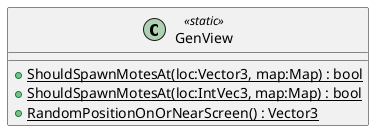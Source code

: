 @startuml
class GenView <<static>> {
    + {static} ShouldSpawnMotesAt(loc:Vector3, map:Map) : bool
    + {static} ShouldSpawnMotesAt(loc:IntVec3, map:Map) : bool
    + {static} RandomPositionOnOrNearScreen() : Vector3
}
@enduml

